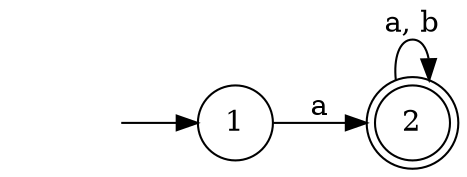 digraph G {
	rankdir=LR;
	null [shape = plaintext label=""]
	1 [shape=circle];
	2 [shape=doublecircle];
	null -> 1
	1 -> 2 [label = "a"];
	2 -> 2 [label = "a, b"];
}
